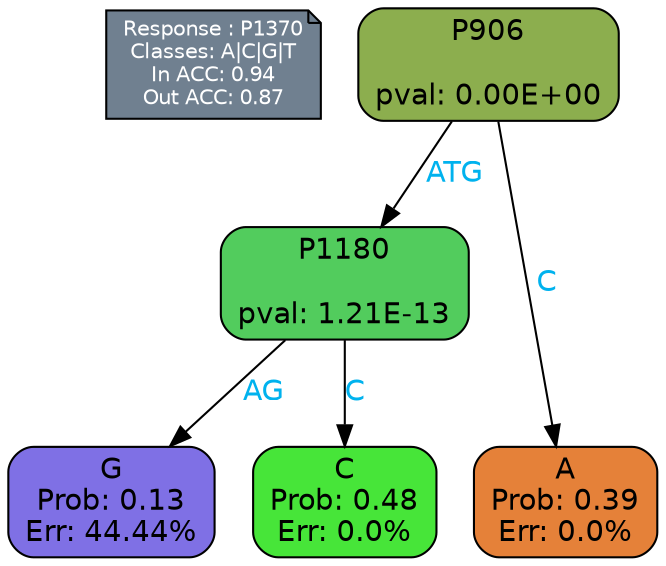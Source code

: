 digraph Tree {
node [shape=box, style="filled, rounded", color="black", fontname=helvetica] ;
graph [ranksep=equally, splines=polylines, bgcolor=transparent, dpi=600] ;
edge [fontname=helvetica] ;
LEGEND [label="Response : P1370
Classes: A|C|G|T
In ACC: 0.94
Out ACC: 0.87
",shape=note,align=left,style=filled,fillcolor="slategray",fontcolor="white",fontsize=10];1 [label="P906

pval: 0.00E+00", fillcolor="#8cae4e"] ;
2 [label="P1180

pval: 1.21E-13", fillcolor="#52cc5d"] ;
3 [label="G
Prob: 0.13
Err: 44.44%", fillcolor="#7f70e5"] ;
4 [label="C
Prob: 0.48
Err: 0.0%", fillcolor="#47e539"] ;
5 [label="A
Prob: 0.39
Err: 0.0%", fillcolor="#e58139"] ;
1 -> 2 [label="ATG",fontcolor=deepskyblue2] ;
1 -> 5 [label="C",fontcolor=deepskyblue2] ;
2 -> 3 [label="AG",fontcolor=deepskyblue2] ;
2 -> 4 [label="C",fontcolor=deepskyblue2] ;
{rank = same; 3;4;5;}{rank = same; LEGEND;1;}}